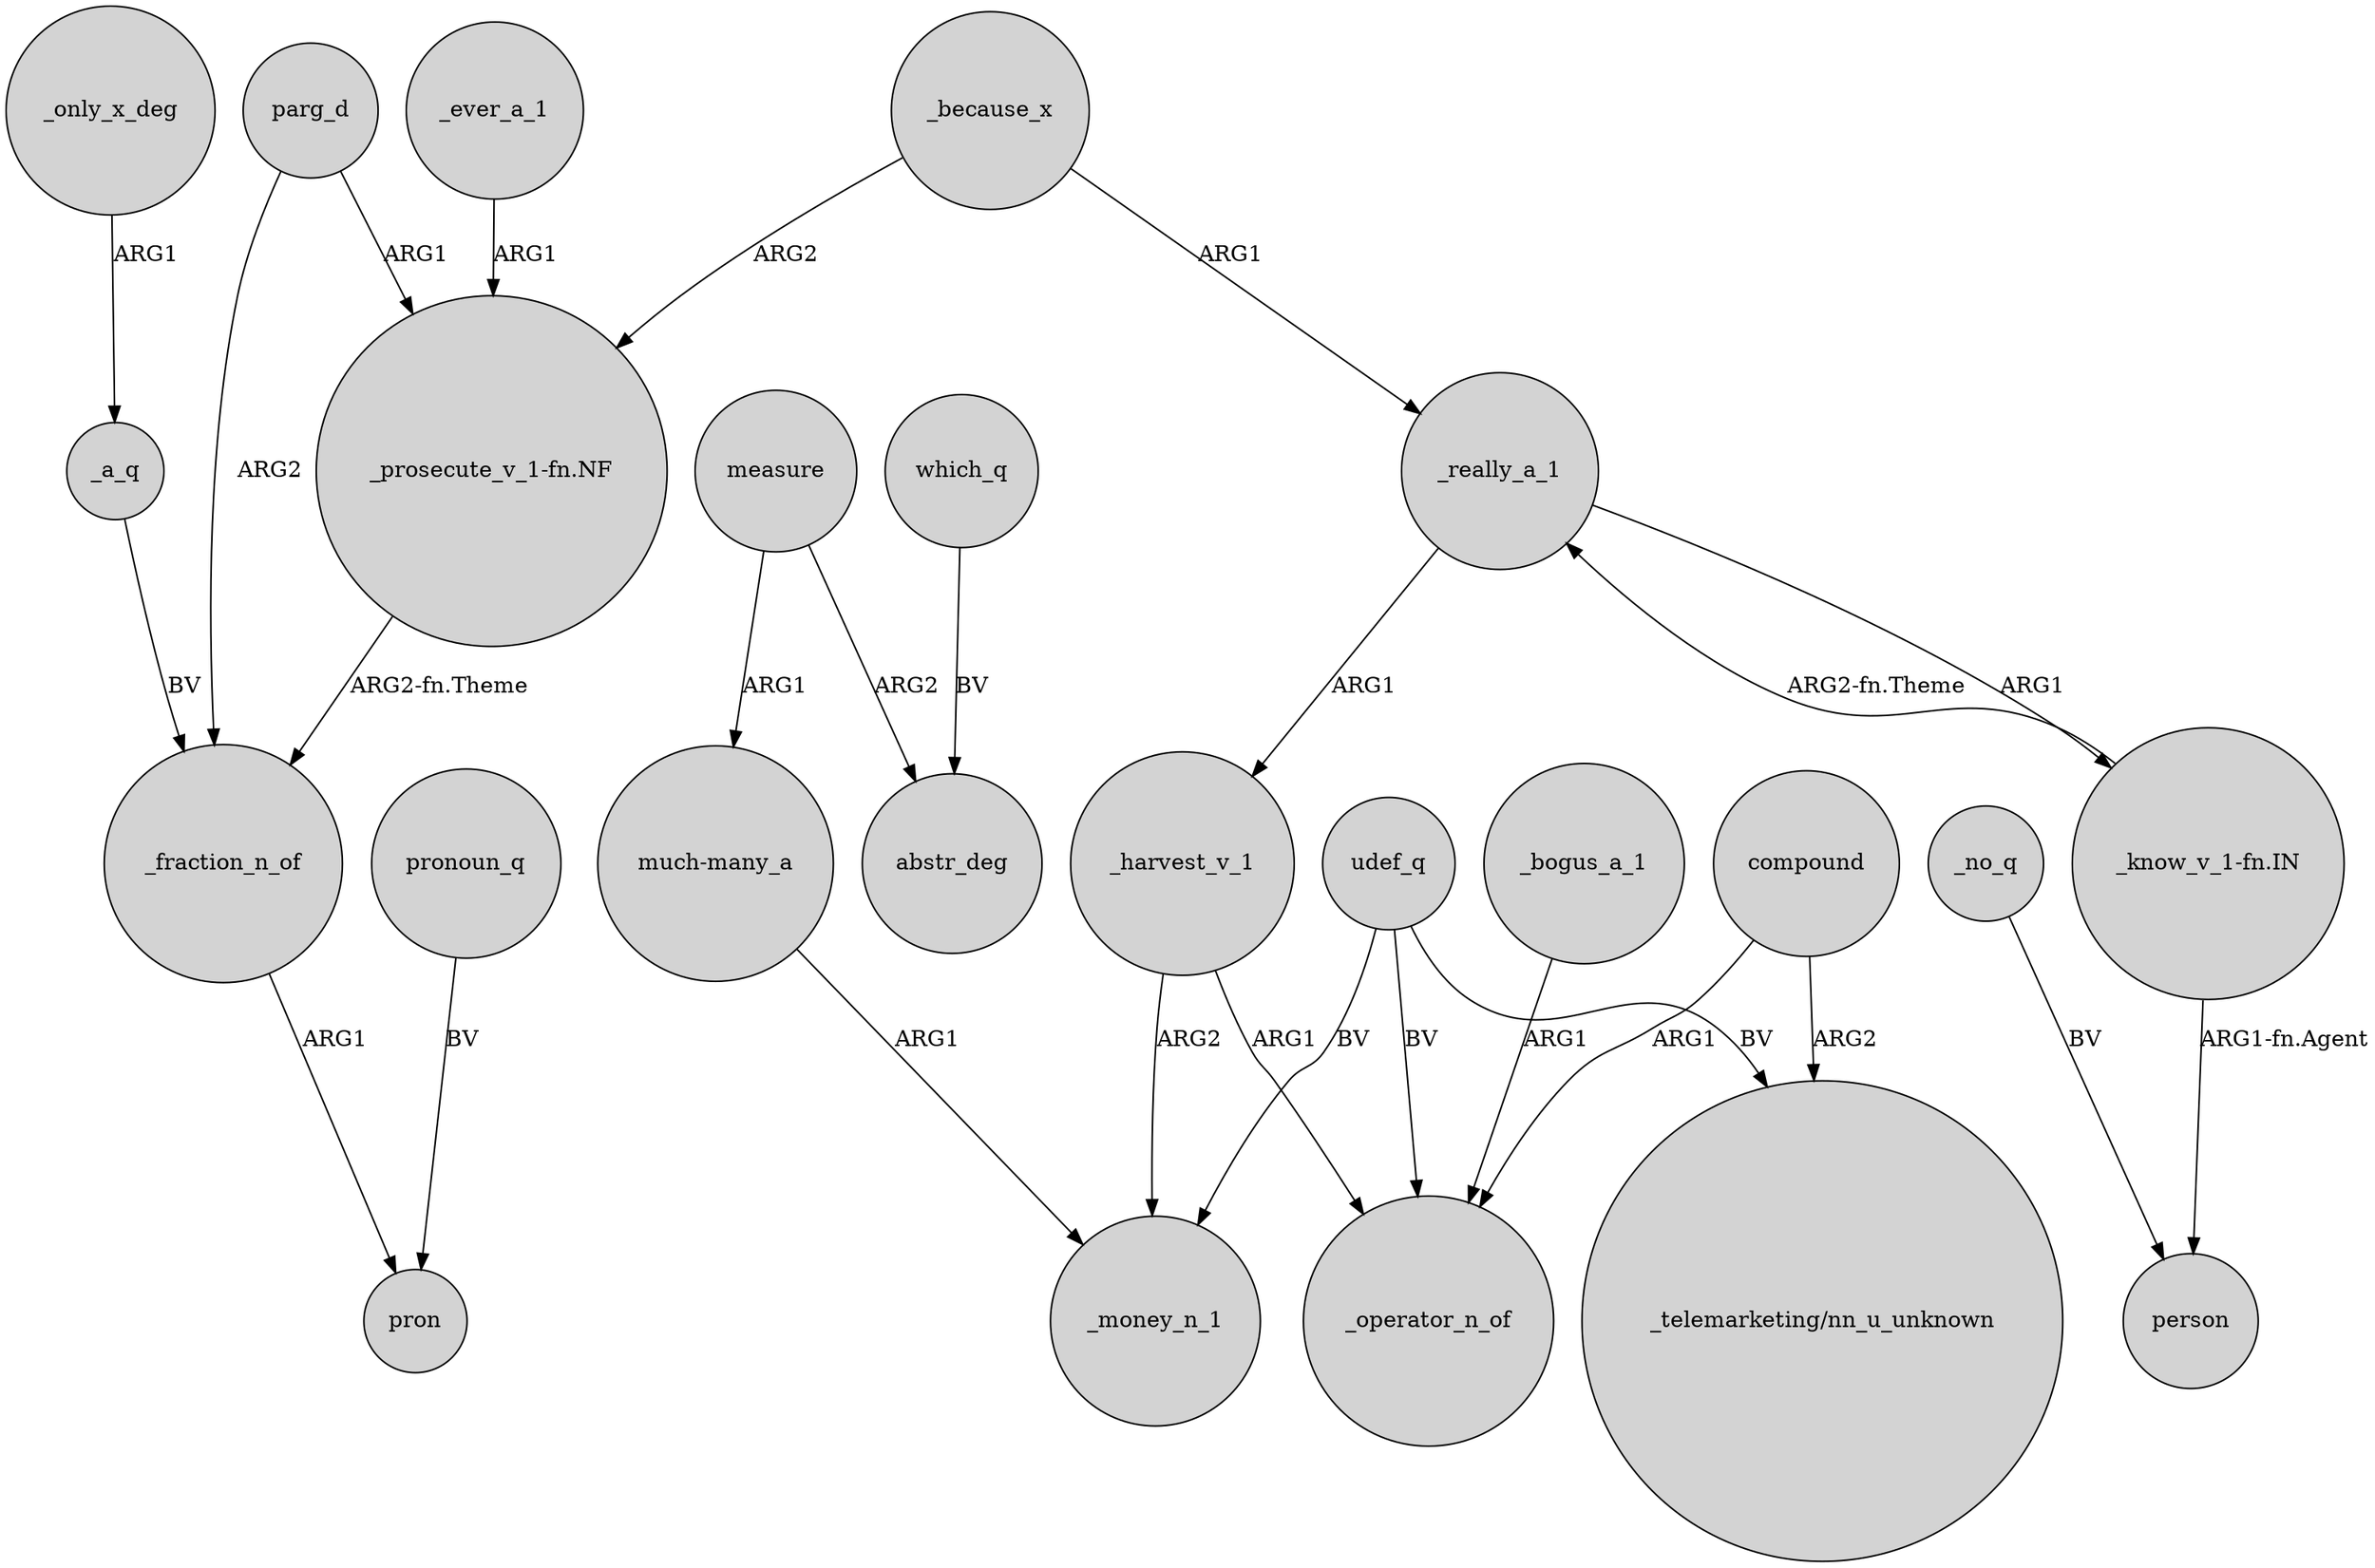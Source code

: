 digraph {
	node [shape=circle style=filled]
	_fraction_n_of -> pron [label=ARG1]
	udef_q -> _money_n_1 [label=BV]
	_because_x -> _really_a_1 [label=ARG1]
	measure -> abstr_deg [label=ARG2]
	_really_a_1 -> _harvest_v_1 [label=ARG1]
	_really_a_1 -> "_know_v_1-fn.IN" [label=ARG1]
	udef_q -> "_telemarketing/nn_u_unknown" [label=BV]
	compound -> "_telemarketing/nn_u_unknown" [label=ARG2]
	_harvest_v_1 -> _operator_n_of [label=ARG1]
	"_prosecute_v_1-fn.NF" -> _fraction_n_of [label="ARG2-fn.Theme"]
	"_know_v_1-fn.IN" -> person [label="ARG1-fn.Agent"]
	pronoun_q -> pron [label=BV]
	"much-many_a" -> _money_n_1 [label=ARG1]
	parg_d -> _fraction_n_of [label=ARG2]
	udef_q -> _operator_n_of [label=BV]
	which_q -> abstr_deg [label=BV]
	_only_x_deg -> _a_q [label=ARG1]
	_no_q -> person [label=BV]
	compound -> _operator_n_of [label=ARG1]
	_ever_a_1 -> "_prosecute_v_1-fn.NF" [label=ARG1]
	_harvest_v_1 -> _money_n_1 [label=ARG2]
	measure -> "much-many_a" [label=ARG1]
	parg_d -> "_prosecute_v_1-fn.NF" [label=ARG1]
	_a_q -> _fraction_n_of [label=BV]
	"_know_v_1-fn.IN" -> _really_a_1 [label="ARG2-fn.Theme"]
	_because_x -> "_prosecute_v_1-fn.NF" [label=ARG2]
	_bogus_a_1 -> _operator_n_of [label=ARG1]
}
